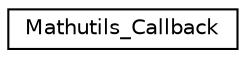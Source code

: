 digraph G
{
  edge [fontname="Helvetica",fontsize="10",labelfontname="Helvetica",labelfontsize="10"];
  node [fontname="Helvetica",fontsize="10",shape=record];
  rankdir=LR;
  Node1 [label="Mathutils_Callback",height=0.2,width=0.4,color="black", fillcolor="white", style="filled",URL="$df/dbc/structMathutils__Callback.html"];
}
